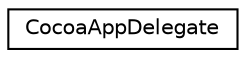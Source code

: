 digraph G
{
  edge [fontname="Helvetica",fontsize="10",labelfontname="Helvetica",labelfontsize="10"];
  node [fontname="Helvetica",fontsize="10",shape=record];
  rankdir=LR;
  Node1 [label="CocoaAppDelegate",height=0.2,width=0.4,color="black", fillcolor="white", style="filled",URL="$db/d87/interfaceCocoaAppDelegate.html"];
}
